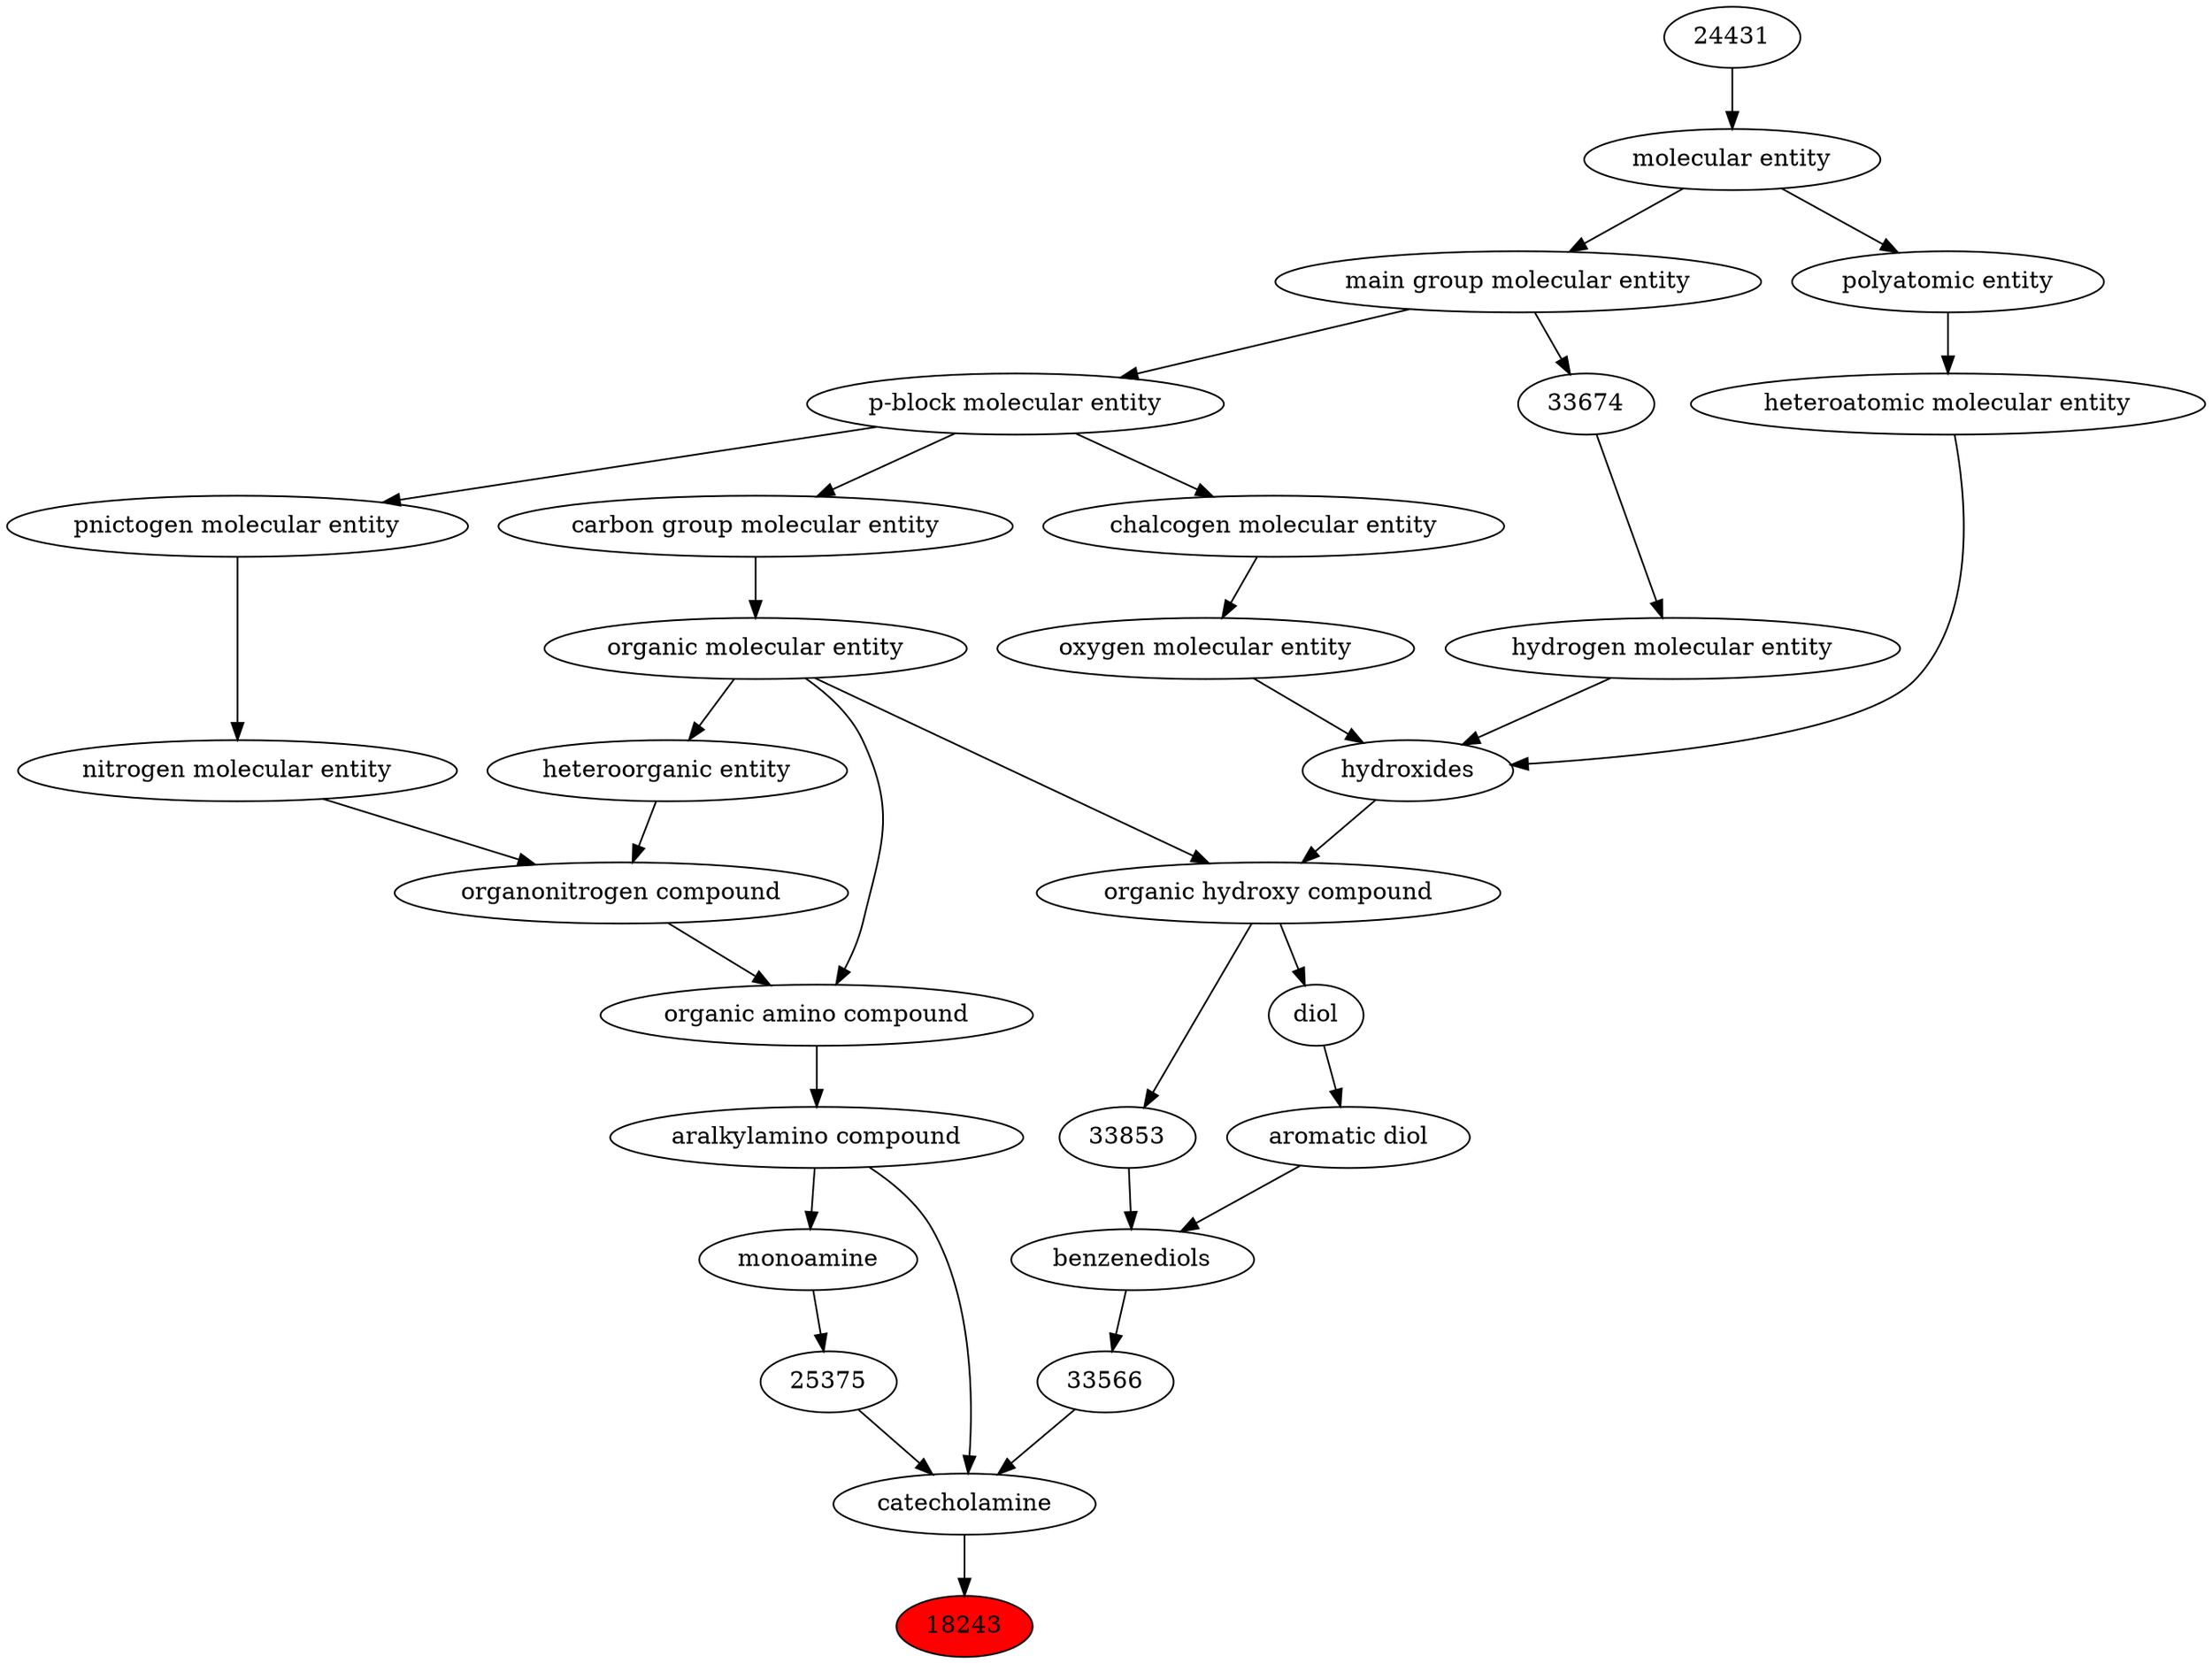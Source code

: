 digraph tree{ 
18243 [label="18243" fillcolor=red style=filled]
33567 -> 18243
33567 [label="catecholamine"]
25375 -> 33567
33566 -> 33567
64365 -> 33567
25375 [label="25375"]
63534 -> 25375
33566 [label="33566"]
33570 -> 33566
64365 [label="aralkylamino compound"]
50047 -> 64365
63534 [label="monoamine"]
64365 -> 63534
33570 [label="benzenediols"]
33853 -> 33570
22625 -> 33570
50047 [label="organic amino compound"]
50860 -> 50047
35352 -> 50047
33853 [label="33853"]
33822 -> 33853
22625 [label="aromatic diol"]
23824 -> 22625
50860 [label="organic molecular entity"]
33582 -> 50860
35352 [label="organonitrogen compound"]
51143 -> 35352
33285 -> 35352
33822 [label="organic hydroxy compound"]
24651 -> 33822
50860 -> 33822
23824 [label="diol"]
33822 -> 23824
33582 [label="carbon group molecular entity"]
33675 -> 33582
51143 [label="nitrogen molecular entity"]
33302 -> 51143
33285 [label="heteroorganic entity"]
50860 -> 33285
24651 [label="hydroxides"]
25806 -> 24651
33608 -> 24651
37577 -> 24651
33675 [label="p-block molecular entity"]
33579 -> 33675
33302 [label="pnictogen molecular entity"]
33675 -> 33302
25806 [label="oxygen molecular entity"]
33304 -> 25806
33608 [label="hydrogen molecular entity"]
33674 -> 33608
37577 [label="heteroatomic molecular entity"]
36357 -> 37577
33579 [label="main group molecular entity"]
23367 -> 33579
33304 [label="chalcogen molecular entity"]
33675 -> 33304
33674 [label="33674"]
33579 -> 33674
36357 [label="polyatomic entity"]
23367 -> 36357
23367 [label="molecular entity"]
24431 -> 23367
24431 [label="24431"]
}